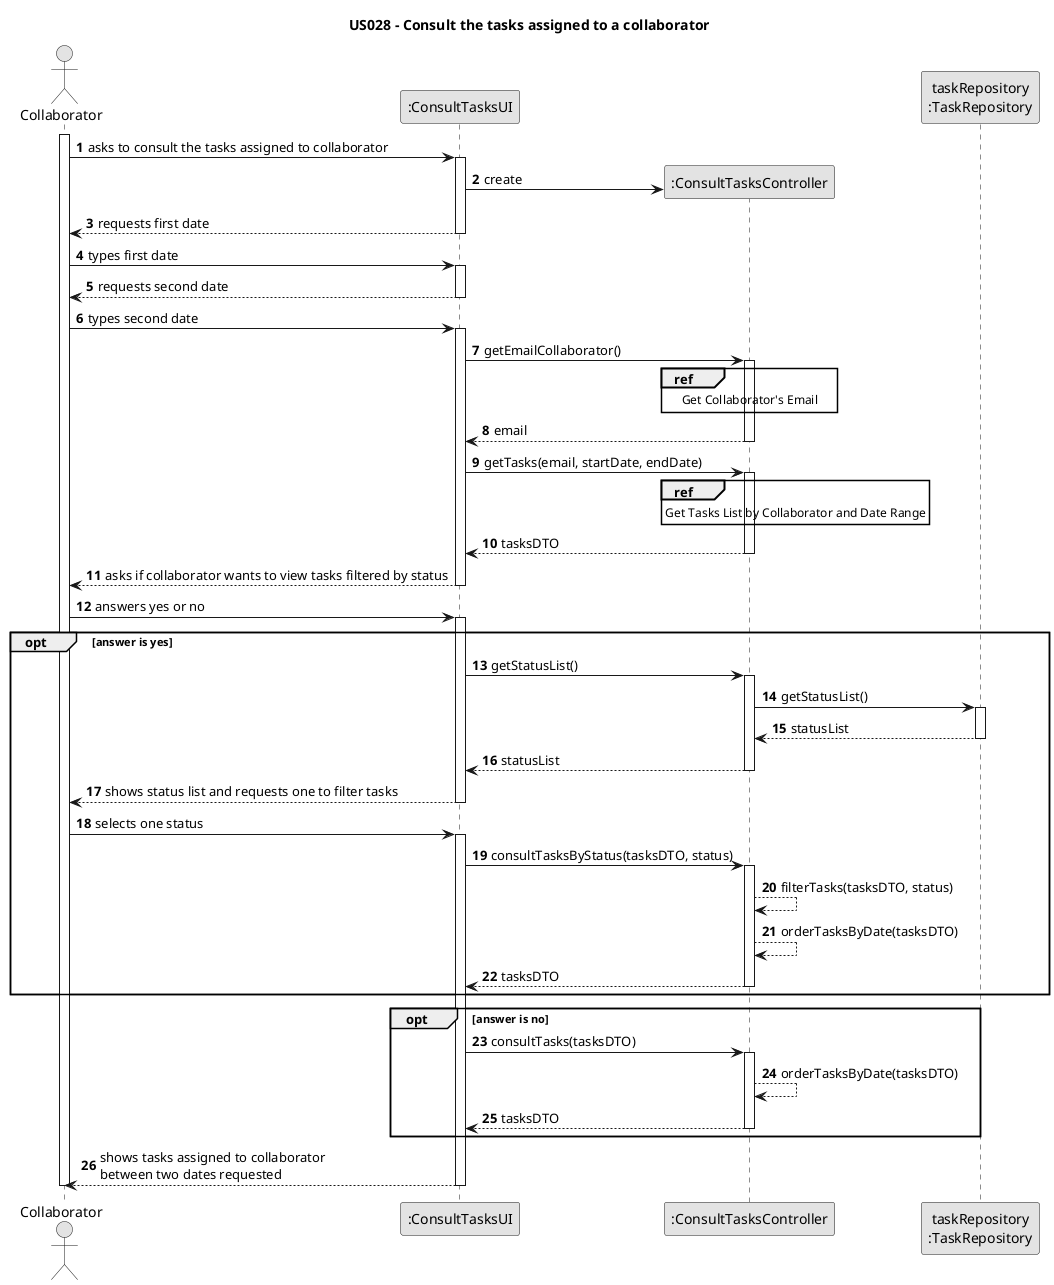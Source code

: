 @startuml
skinparam monochrome true
skinparam packageStyle rectangle
skinparam shadowing false

title US028 - Consult the tasks assigned to a collaborator

autonumber

actor "Collaborator" as Employee
participant ":ConsultTasksUI" as UI
participant ":ConsultTasksController" as CTRL
participant "taskRepository\n:TaskRepository" as TaskRepository

activate Employee

    Employee -> UI : asks to consult the tasks assigned to collaborator
    activate UI

    UI -> CTRL** : create

    UI --> Employee : requests first date
    deactivate UI

    Employee -> UI : types first date
    activate UI

    UI --> Employee : requests second date
    deactivate UI

    Employee -> UI : types second date
    activate UI

    UI -> CTRL : getEmailCollaborator()
    activate CTRL

    ref over CTRL
        Get Collaborator's Email
    end ref

    CTRL --> UI : email
    deactivate CTRL

    UI -> CTRL : getTasks(email, startDate, endDate)
    activate CTRL

    ref over CTRL
        Get Tasks List by Collaborator and Date Range
    end ref

    CTRL --> UI : tasksDTO
    deactivate CTRL

    UI --> Employee : asks if collaborator wants to view tasks filtered by status
    deactivate UI

    Employee -> UI : answers yes or no
    activate UI

    opt answer is yes
        UI -> CTRL : getStatusList()
        activate CTRL

        CTRL -> TaskRepository : getStatusList()
        activate TaskRepository

        TaskRepository --> CTRL : statusList
        deactivate TaskRepository

        CTRL --> UI : statusList
        deactivate CTRL

        UI --> Employee : shows status list and requests one to filter tasks
        deactivate UI

        Employee -> UI : selects one status
        activate UI

        UI -> CTRL : consultTasksByStatus(tasksDTO, status)
        activate CTRL

        CTRL --> CTRL : filterTasks(tasksDTO, status)
        CTRL --> CTRL : orderTasksByDate(tasksDTO)

        CTRL --> UI : tasksDTO
        deactivate CTRL
    end opt

    opt answer is no
        UI -> CTRL : consultTasks(tasksDTO)
        activate CTRL

        CTRL --> CTRL : orderTasksByDate(tasksDTO)

        CTRL --> UI : tasksDTO
        deactivate CTRL
    end opt

    UI --> Employee : shows tasks assigned to collaborator \nbetween two dates requested
    deactivate UI

deactivate Employee
@enduml
